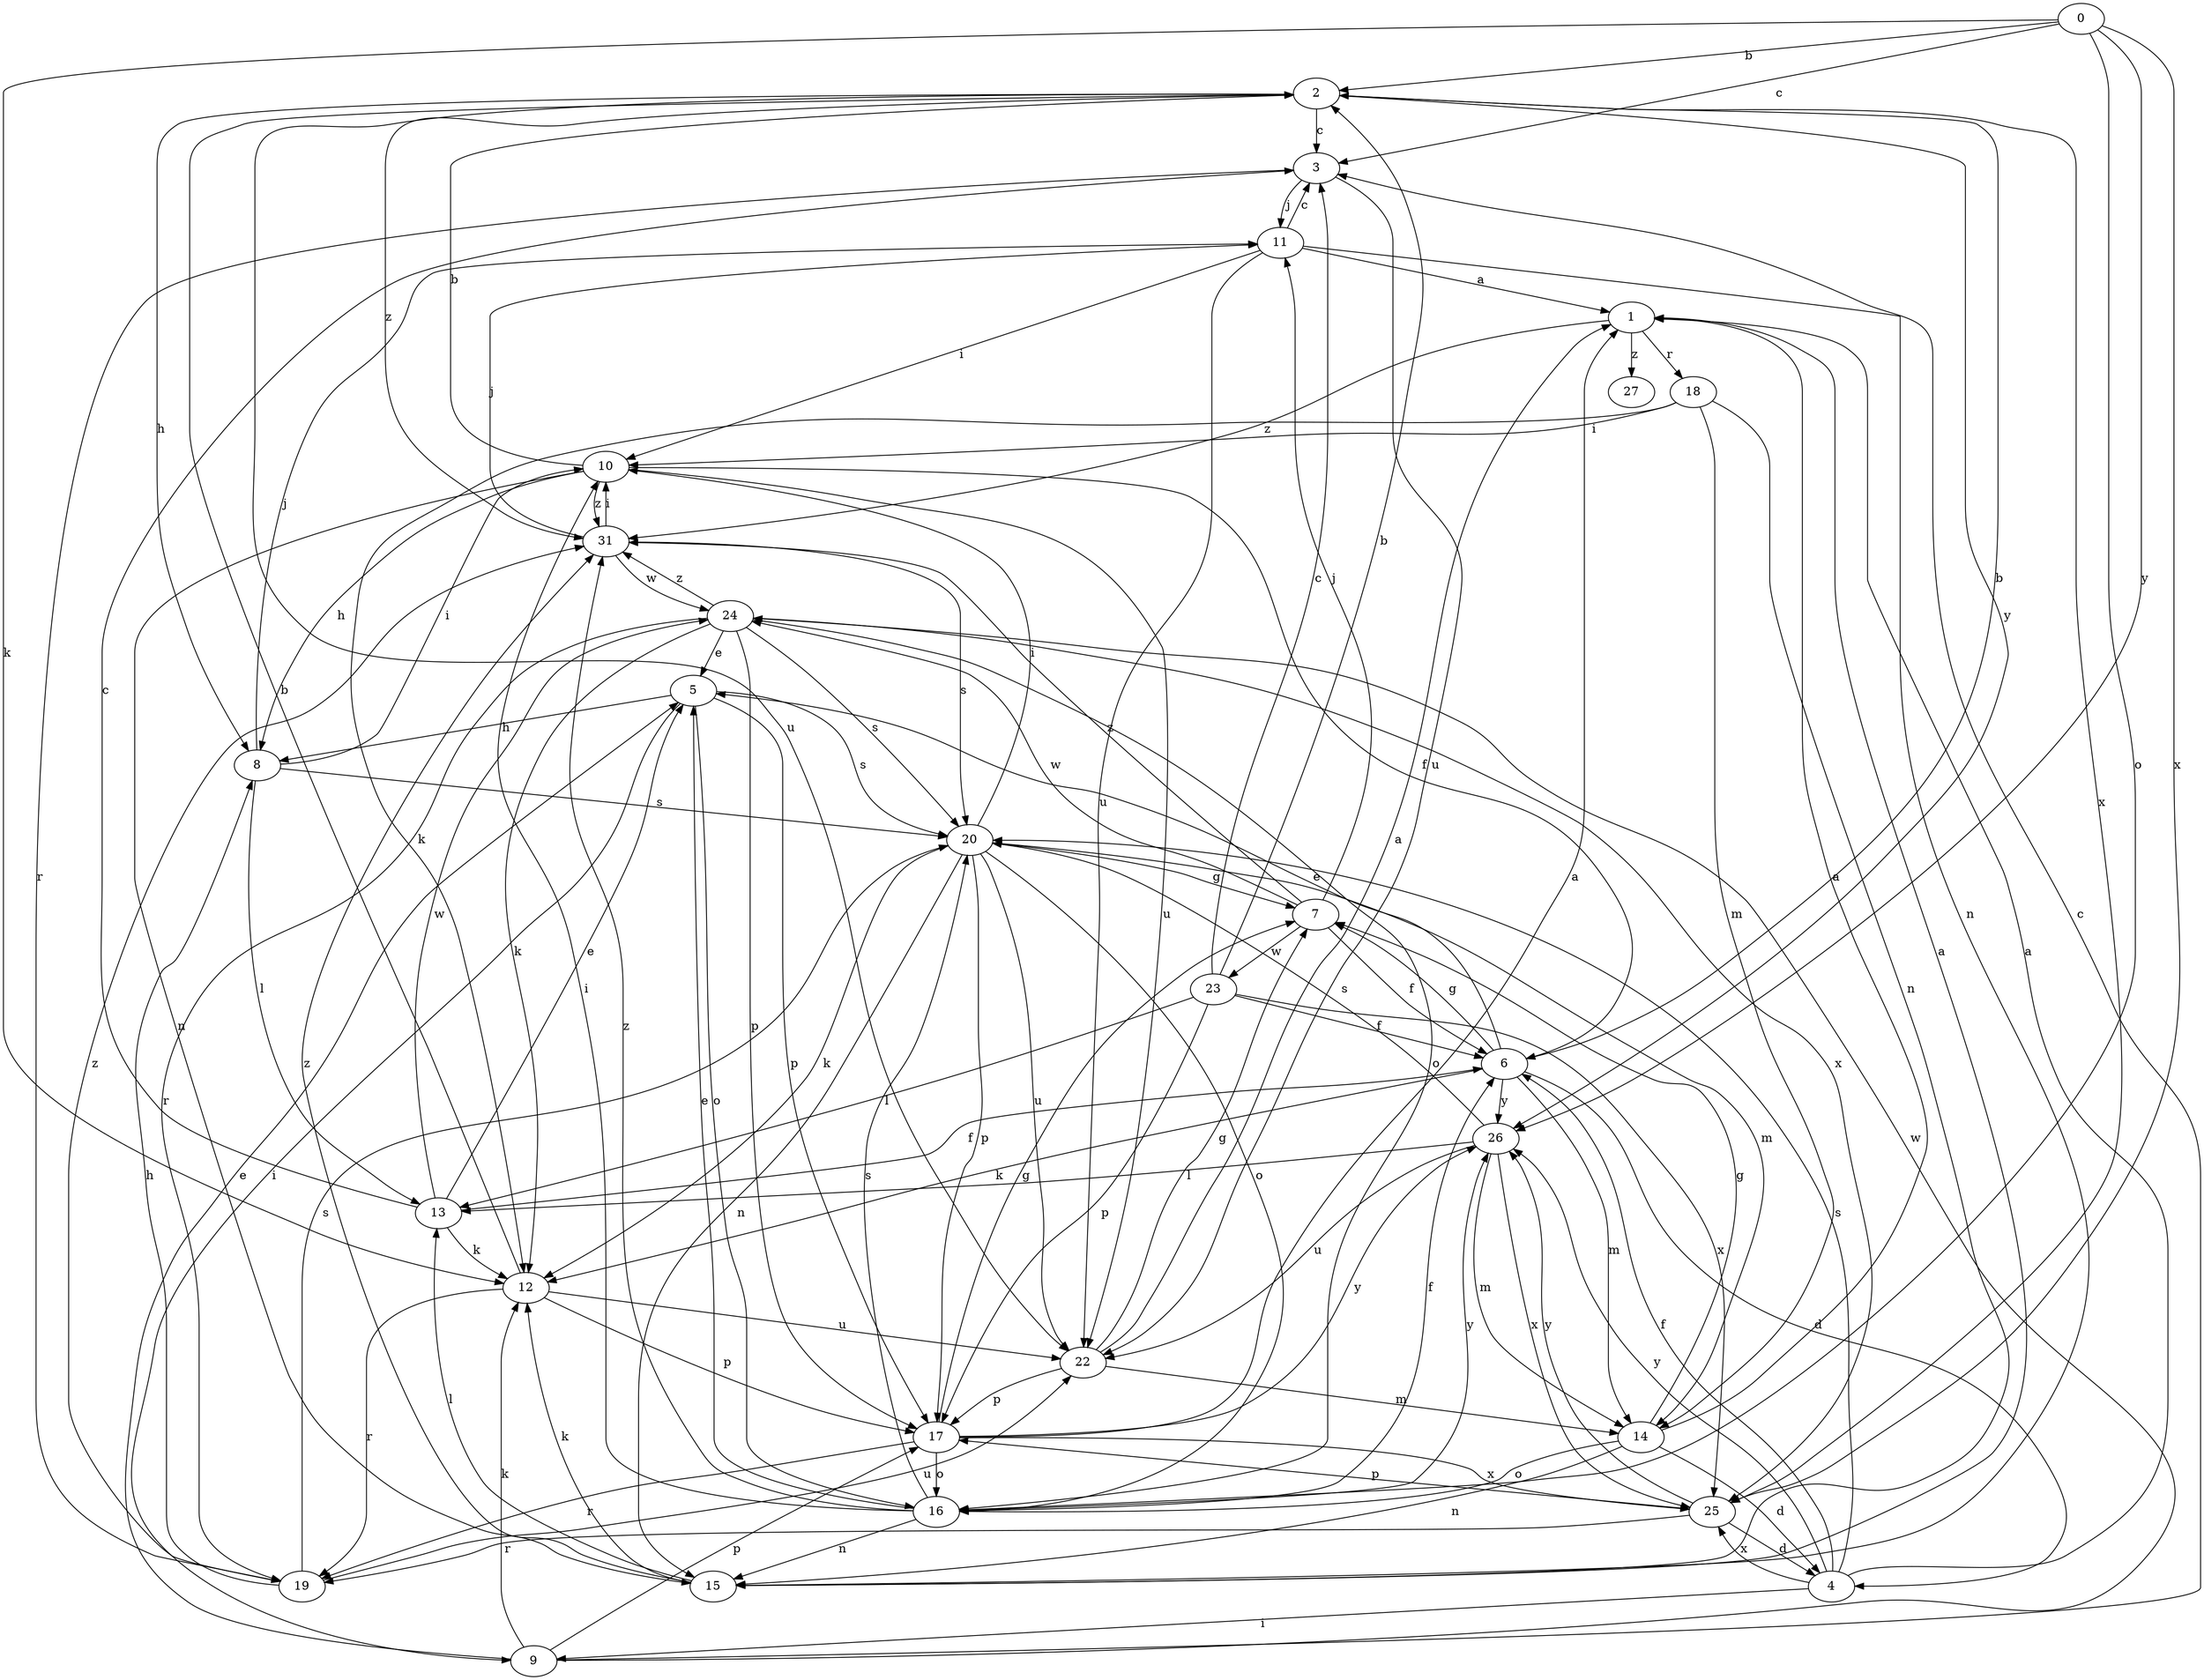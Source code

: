 strict digraph  {
0;
1;
2;
3;
4;
5;
6;
7;
8;
9;
10;
11;
12;
13;
14;
15;
16;
17;
18;
19;
20;
22;
23;
24;
25;
26;
27;
31;
0 -> 2  [label=b];
0 -> 3  [label=c];
0 -> 12  [label=k];
0 -> 16  [label=o];
0 -> 25  [label=x];
0 -> 26  [label=y];
1 -> 18  [label=r];
1 -> 27  [label=z];
1 -> 31  [label=z];
2 -> 3  [label=c];
2 -> 8  [label=h];
2 -> 22  [label=u];
2 -> 25  [label=x];
2 -> 26  [label=y];
2 -> 31  [label=z];
3 -> 11  [label=j];
3 -> 19  [label=r];
3 -> 22  [label=u];
4 -> 1  [label=a];
4 -> 6  [label=f];
4 -> 9  [label=i];
4 -> 20  [label=s];
4 -> 25  [label=x];
4 -> 26  [label=y];
5 -> 8  [label=h];
5 -> 9  [label=i];
5 -> 16  [label=o];
5 -> 17  [label=p];
5 -> 20  [label=s];
6 -> 2  [label=b];
6 -> 4  [label=d];
6 -> 5  [label=e];
6 -> 7  [label=g];
6 -> 12  [label=k];
6 -> 14  [label=m];
6 -> 26  [label=y];
7 -> 6  [label=f];
7 -> 11  [label=j];
7 -> 23  [label=w];
7 -> 24  [label=w];
7 -> 31  [label=z];
8 -> 10  [label=i];
8 -> 11  [label=j];
8 -> 13  [label=l];
8 -> 20  [label=s];
9 -> 3  [label=c];
9 -> 5  [label=e];
9 -> 12  [label=k];
9 -> 17  [label=p];
9 -> 24  [label=w];
10 -> 2  [label=b];
10 -> 6  [label=f];
10 -> 8  [label=h];
10 -> 15  [label=n];
10 -> 22  [label=u];
10 -> 31  [label=z];
11 -> 1  [label=a];
11 -> 3  [label=c];
11 -> 10  [label=i];
11 -> 15  [label=n];
11 -> 22  [label=u];
12 -> 2  [label=b];
12 -> 17  [label=p];
12 -> 19  [label=r];
12 -> 22  [label=u];
13 -> 3  [label=c];
13 -> 5  [label=e];
13 -> 6  [label=f];
13 -> 12  [label=k];
13 -> 24  [label=w];
14 -> 1  [label=a];
14 -> 4  [label=d];
14 -> 7  [label=g];
14 -> 15  [label=n];
14 -> 16  [label=o];
15 -> 1  [label=a];
15 -> 12  [label=k];
15 -> 13  [label=l];
15 -> 31  [label=z];
16 -> 5  [label=e];
16 -> 6  [label=f];
16 -> 10  [label=i];
16 -> 15  [label=n];
16 -> 20  [label=s];
16 -> 26  [label=y];
16 -> 31  [label=z];
17 -> 1  [label=a];
17 -> 7  [label=g];
17 -> 16  [label=o];
17 -> 19  [label=r];
17 -> 25  [label=x];
17 -> 26  [label=y];
18 -> 10  [label=i];
18 -> 12  [label=k];
18 -> 14  [label=m];
18 -> 15  [label=n];
19 -> 8  [label=h];
19 -> 20  [label=s];
19 -> 22  [label=u];
19 -> 31  [label=z];
20 -> 7  [label=g];
20 -> 10  [label=i];
20 -> 12  [label=k];
20 -> 14  [label=m];
20 -> 15  [label=n];
20 -> 16  [label=o];
20 -> 17  [label=p];
20 -> 22  [label=u];
22 -> 1  [label=a];
22 -> 7  [label=g];
22 -> 14  [label=m];
22 -> 17  [label=p];
23 -> 2  [label=b];
23 -> 3  [label=c];
23 -> 6  [label=f];
23 -> 13  [label=l];
23 -> 17  [label=p];
23 -> 25  [label=x];
24 -> 5  [label=e];
24 -> 12  [label=k];
24 -> 16  [label=o];
24 -> 17  [label=p];
24 -> 19  [label=r];
24 -> 20  [label=s];
24 -> 25  [label=x];
24 -> 31  [label=z];
25 -> 4  [label=d];
25 -> 17  [label=p];
25 -> 19  [label=r];
25 -> 26  [label=y];
26 -> 13  [label=l];
26 -> 14  [label=m];
26 -> 20  [label=s];
26 -> 22  [label=u];
26 -> 25  [label=x];
31 -> 10  [label=i];
31 -> 11  [label=j];
31 -> 20  [label=s];
31 -> 24  [label=w];
}
